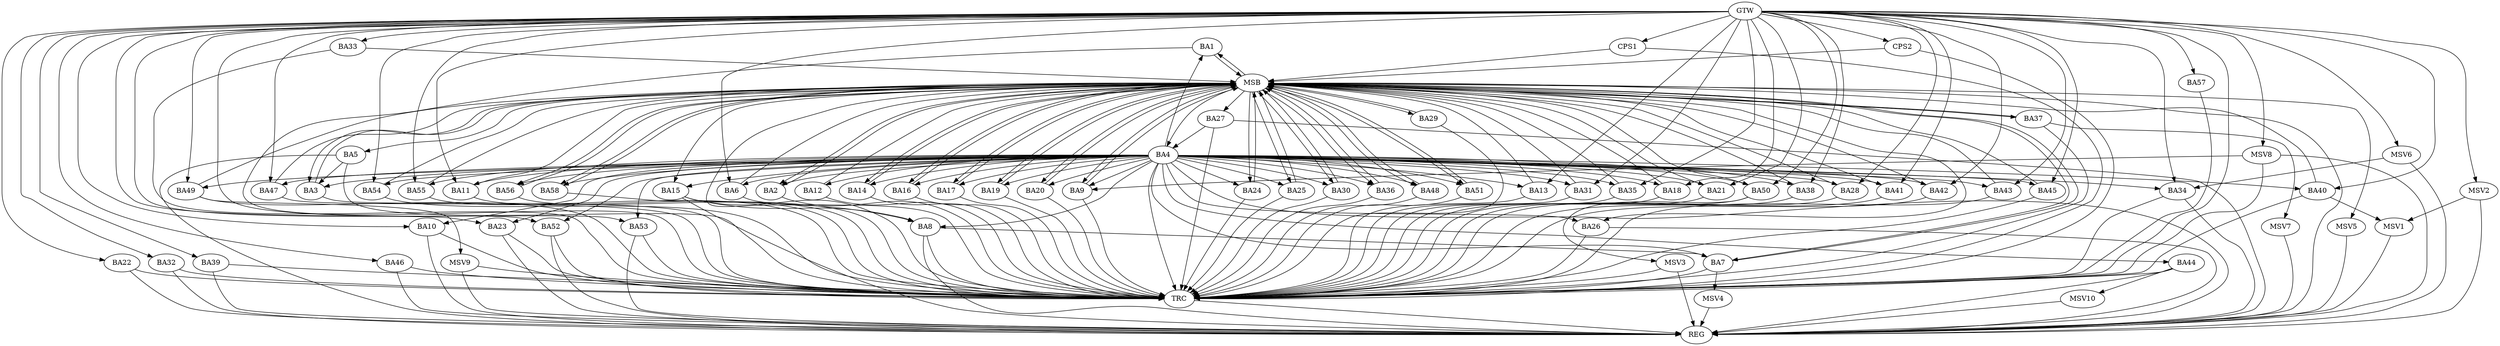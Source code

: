 strict digraph G {
  BA1 [ label="BA1" ];
  BA2 [ label="BA2" ];
  BA3 [ label="BA3" ];
  BA4 [ label="BA4" ];
  BA5 [ label="BA5" ];
  BA6 [ label="BA6" ];
  BA7 [ label="BA7" ];
  BA8 [ label="BA8" ];
  BA9 [ label="BA9" ];
  BA10 [ label="BA10" ];
  BA11 [ label="BA11" ];
  BA12 [ label="BA12" ];
  BA13 [ label="BA13" ];
  BA14 [ label="BA14" ];
  BA15 [ label="BA15" ];
  BA16 [ label="BA16" ];
  BA17 [ label="BA17" ];
  BA18 [ label="BA18" ];
  BA19 [ label="BA19" ];
  BA20 [ label="BA20" ];
  BA21 [ label="BA21" ];
  BA22 [ label="BA22" ];
  BA23 [ label="BA23" ];
  BA24 [ label="BA24" ];
  BA25 [ label="BA25" ];
  BA26 [ label="BA26" ];
  BA27 [ label="BA27" ];
  BA28 [ label="BA28" ];
  BA29 [ label="BA29" ];
  BA30 [ label="BA30" ];
  BA31 [ label="BA31" ];
  BA32 [ label="BA32" ];
  BA33 [ label="BA33" ];
  BA34 [ label="BA34" ];
  BA35 [ label="BA35" ];
  BA36 [ label="BA36" ];
  BA37 [ label="BA37" ];
  BA38 [ label="BA38" ];
  BA39 [ label="BA39" ];
  BA40 [ label="BA40" ];
  BA41 [ label="BA41" ];
  BA42 [ label="BA42" ];
  BA43 [ label="BA43" ];
  BA44 [ label="BA44" ];
  BA45 [ label="BA45" ];
  BA46 [ label="BA46" ];
  BA47 [ label="BA47" ];
  BA48 [ label="BA48" ];
  BA49 [ label="BA49" ];
  BA50 [ label="BA50" ];
  BA51 [ label="BA51" ];
  BA52 [ label="BA52" ];
  BA53 [ label="BA53" ];
  BA54 [ label="BA54" ];
  BA55 [ label="BA55" ];
  BA56 [ label="BA56" ];
  BA57 [ label="BA57" ];
  BA58 [ label="BA58" ];
  CPS1 [ label="CPS1" ];
  CPS2 [ label="CPS2" ];
  GTW [ label="GTW" ];
  REG [ label="REG" ];
  MSB [ label="MSB" ];
  TRC [ label="TRC" ];
  MSV1 [ label="MSV1" ];
  MSV2 [ label="MSV2" ];
  MSV3 [ label="MSV3" ];
  MSV4 [ label="MSV4" ];
  MSV5 [ label="MSV5" ];
  MSV6 [ label="MSV6" ];
  MSV7 [ label="MSV7" ];
  MSV8 [ label="MSV8" ];
  MSV9 [ label="MSV9" ];
  MSV10 [ label="MSV10" ];
  BA4 -> BA3;
  BA5 -> BA3;
  BA8 -> BA7;
  BA15 -> BA8;
  BA27 -> BA4;
  GTW -> BA6;
  GTW -> BA10;
  GTW -> BA11;
  GTW -> BA13;
  GTW -> BA18;
  GTW -> BA21;
  GTW -> BA22;
  GTW -> BA23;
  GTW -> BA28;
  GTW -> BA31;
  GTW -> BA32;
  GTW -> BA33;
  GTW -> BA34;
  GTW -> BA35;
  GTW -> BA38;
  GTW -> BA39;
  GTW -> BA40;
  GTW -> BA41;
  GTW -> BA42;
  GTW -> BA43;
  GTW -> BA45;
  GTW -> BA46;
  GTW -> BA47;
  GTW -> BA49;
  GTW -> BA50;
  GTW -> BA52;
  GTW -> BA53;
  GTW -> BA54;
  GTW -> BA55;
  GTW -> BA57;
  GTW -> CPS1;
  GTW -> CPS2;
  BA4 -> REG;
  BA5 -> REG;
  BA8 -> REG;
  BA10 -> REG;
  BA15 -> REG;
  BA22 -> REG;
  BA23 -> REG;
  BA26 -> REG;
  BA27 -> REG;
  BA32 -> REG;
  BA34 -> REG;
  BA39 -> REG;
  BA44 -> REG;
  BA46 -> REG;
  BA52 -> REG;
  BA53 -> REG;
  BA1 -> MSB;
  MSB -> BA2;
  MSB -> REG;
  BA2 -> MSB;
  MSB -> BA1;
  BA3 -> MSB;
  BA6 -> MSB;
  BA7 -> MSB;
  BA9 -> MSB;
  MSB -> BA7;
  BA11 -> MSB;
  BA12 -> MSB;
  BA13 -> MSB;
  MSB -> BA3;
  BA14 -> MSB;
  BA16 -> MSB;
  MSB -> BA9;
  BA17 -> MSB;
  BA18 -> MSB;
  BA19 -> MSB;
  MSB -> BA17;
  BA20 -> MSB;
  MSB -> BA5;
  BA21 -> MSB;
  BA24 -> MSB;
  BA25 -> MSB;
  BA28 -> MSB;
  BA29 -> MSB;
  BA30 -> MSB;
  MSB -> BA25;
  BA31 -> MSB;
  MSB -> BA15;
  BA33 -> MSB;
  BA35 -> MSB;
  BA36 -> MSB;
  BA37 -> MSB;
  BA38 -> MSB;
  BA40 -> MSB;
  MSB -> BA20;
  BA41 -> MSB;
  BA42 -> MSB;
  MSB -> BA14;
  BA43 -> MSB;
  MSB -> BA29;
  BA45 -> MSB;
  MSB -> BA8;
  BA47 -> MSB;
  BA48 -> MSB;
  MSB -> BA36;
  BA49 -> MSB;
  MSB -> BA27;
  BA50 -> MSB;
  MSB -> BA16;
  BA51 -> MSB;
  BA54 -> MSB;
  BA55 -> MSB;
  BA56 -> MSB;
  MSB -> BA51;
  BA58 -> MSB;
  MSB -> BA48;
  CPS1 -> MSB;
  MSB -> BA26;
  MSB -> BA58;
  MSB -> BA4;
  CPS2 -> MSB;
  MSB -> BA37;
  MSB -> BA30;
  MSB -> BA24;
  MSB -> BA56;
  MSB -> BA19;
  BA1 -> TRC;
  BA2 -> TRC;
  BA3 -> TRC;
  BA4 -> TRC;
  BA5 -> TRC;
  BA6 -> TRC;
  BA7 -> TRC;
  BA8 -> TRC;
  BA9 -> TRC;
  BA10 -> TRC;
  BA11 -> TRC;
  BA12 -> TRC;
  BA13 -> TRC;
  BA14 -> TRC;
  BA15 -> TRC;
  BA16 -> TRC;
  BA17 -> TRC;
  BA18 -> TRC;
  BA19 -> TRC;
  BA20 -> TRC;
  BA21 -> TRC;
  BA22 -> TRC;
  BA23 -> TRC;
  BA24 -> TRC;
  BA25 -> TRC;
  BA26 -> TRC;
  BA27 -> TRC;
  BA28 -> TRC;
  BA29 -> TRC;
  BA30 -> TRC;
  BA31 -> TRC;
  BA32 -> TRC;
  BA33 -> TRC;
  BA34 -> TRC;
  BA35 -> TRC;
  BA36 -> TRC;
  BA37 -> TRC;
  BA38 -> TRC;
  BA39 -> TRC;
  BA40 -> TRC;
  BA41 -> TRC;
  BA42 -> TRC;
  BA43 -> TRC;
  BA44 -> TRC;
  BA45 -> TRC;
  BA46 -> TRC;
  BA47 -> TRC;
  BA48 -> TRC;
  BA49 -> TRC;
  BA50 -> TRC;
  BA51 -> TRC;
  BA52 -> TRC;
  BA53 -> TRC;
  BA54 -> TRC;
  BA55 -> TRC;
  BA56 -> TRC;
  BA57 -> TRC;
  BA58 -> TRC;
  CPS1 -> TRC;
  CPS2 -> TRC;
  GTW -> TRC;
  TRC -> REG;
  BA4 -> BA51;
  BA4 -> BA58;
  BA4 -> BA56;
  BA4 -> BA53;
  BA4 -> BA9;
  BA4 -> BA36;
  BA4 -> BA50;
  BA4 -> BA43;
  BA4 -> BA25;
  BA4 -> BA41;
  BA4 -> BA48;
  BA4 -> BA49;
  BA4 -> BA45;
  BA4 -> BA11;
  BA4 -> BA26;
  BA4 -> BA17;
  BA4 -> BA40;
  BA4 -> BA30;
  BA4 -> BA47;
  BA4 -> BA24;
  BA4 -> BA14;
  BA4 -> BA55;
  BA4 -> BA52;
  BA4 -> BA2;
  BA4 -> BA8;
  BA4 -> BA35;
  BA4 -> BA18;
  BA4 -> BA44;
  BA4 -> BA38;
  BA4 -> BA21;
  BA4 -> BA12;
  BA4 -> BA20;
  BA4 -> BA31;
  BA4 -> BA13;
  BA4 -> BA10;
  BA4 -> BA42;
  BA4 -> BA54;
  BA4 -> BA15;
  BA4 -> BA23;
  BA4 -> BA34;
  BA4 -> BA6;
  BA4 -> BA19;
  BA4 -> BA28;
  BA4 -> BA7;
  BA4 -> BA16;
  BA4 -> BA1;
  BA40 -> MSV1;
  MSV1 -> REG;
  MSV2 -> MSV1;
  GTW -> MSV2;
  MSV2 -> REG;
  BA50 -> MSV3;
  MSV3 -> REG;
  MSV3 -> TRC;
  BA7 -> MSV4;
  MSV4 -> REG;
  MSB -> MSV5;
  MSV5 -> REG;
  MSV6 -> BA34;
  GTW -> MSV6;
  MSV6 -> REG;
  BA37 -> MSV7;
  MSV7 -> REG;
  MSV8 -> BA9;
  GTW -> MSV8;
  MSV8 -> REG;
  MSV8 -> TRC;
  BA49 -> MSV9;
  MSV9 -> REG;
  MSV9 -> TRC;
  BA44 -> MSV10;
  MSV10 -> REG;
}
